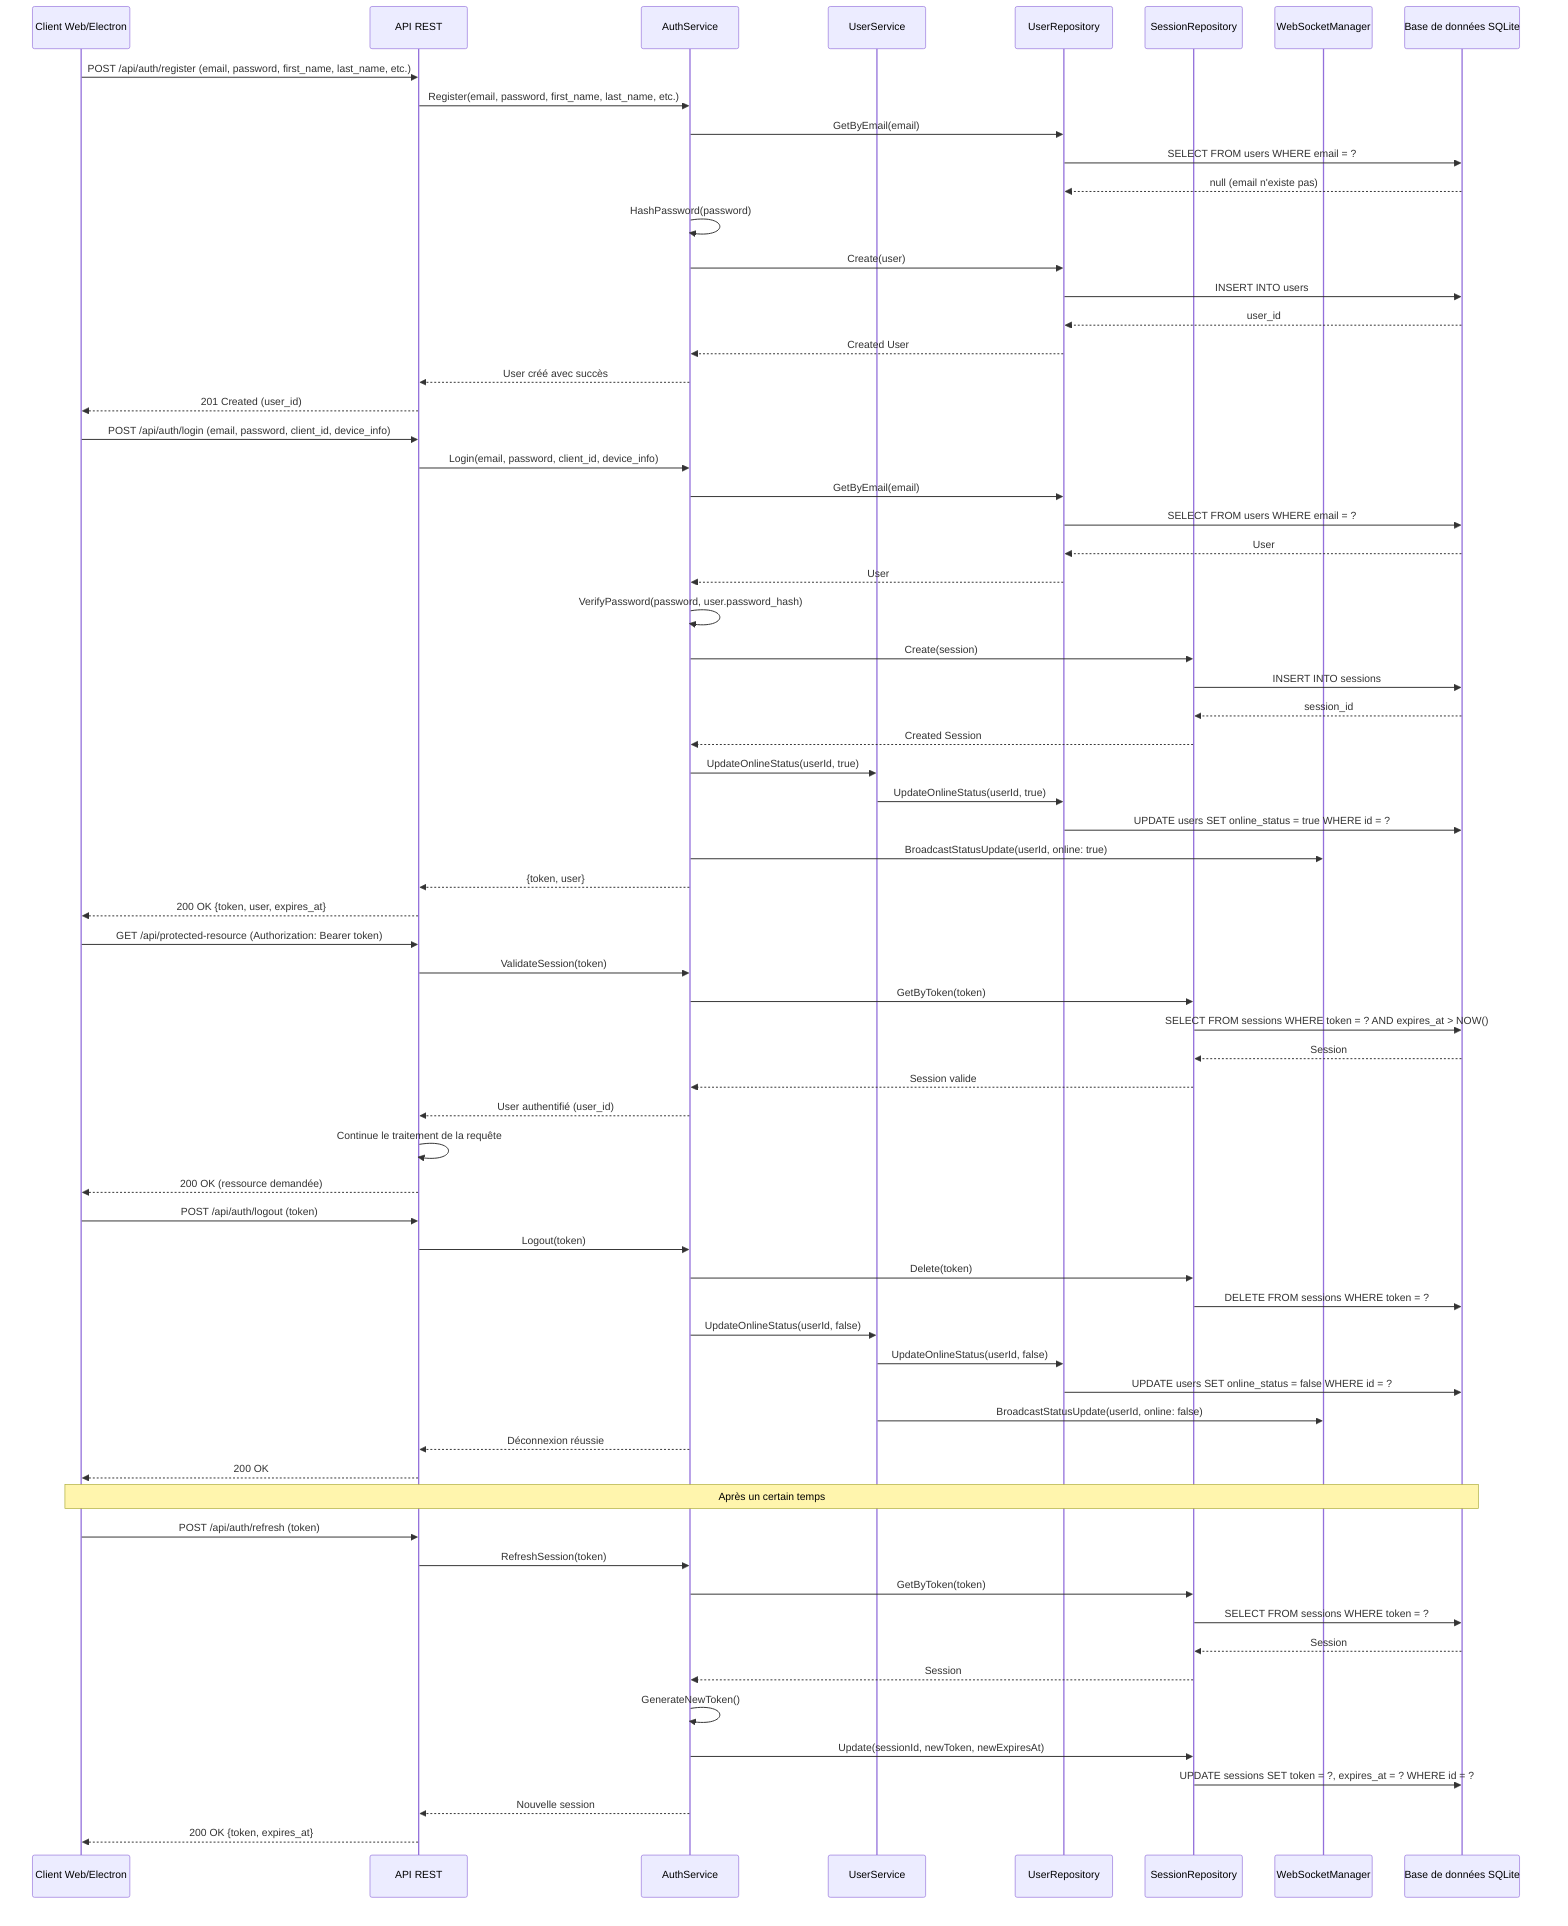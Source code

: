 sequenceDiagram
    participant Client as Client Web/Electron
    participant API as API REST
    participant AS as AuthService
    participant US as UserService
    participant UR as UserRepository
    participant SR as SessionRepository
    participant WSM as WebSocketManager
    participant DB as Base de données SQLite

    %% Phase 1: Inscription
    Client->>API: POST /api/auth/register (email, password, first_name, last_name, etc.)
    API->>AS: Register(email, password, first_name, last_name, etc.)
    AS->>UR: GetByEmail(email)
    UR->>DB: SELECT FROM users WHERE email = ?
    DB-->>UR: null (email n'existe pas)
    AS->>AS: HashPassword(password)
    AS->>UR: Create(user)
    UR->>DB: INSERT INTO users
    DB-->>UR: user_id
    UR-->>AS: Created User
    AS-->>API: User créé avec succès
    API-->>Client: 201 Created (user_id)

    %% Phase 2: Connexion
    Client->>API: POST /api/auth/login (email, password, client_id, device_info)
    API->>AS: Login(email, password, client_id, device_info)
    AS->>UR: GetByEmail(email)
    UR->>DB: SELECT FROM users WHERE email = ?
    DB-->>UR: User
    UR-->>AS: User
    AS->>AS: VerifyPassword(password, user.password_hash)
    AS->>SR: Create(session)
    SR->>DB: INSERT INTO sessions
    DB-->>SR: session_id
    SR-->>AS: Created Session
    AS->>US: UpdateOnlineStatus(userId, true)
    US->>UR: UpdateOnlineStatus(userId, true)
    UR->>DB: UPDATE users SET online_status = true WHERE id = ?
    AS->>WSM: BroadcastStatusUpdate(userId, online: true)
    AS-->>API: {token, user}
    API-->>Client: 200 OK {token, user, expires_at}

    %% Phase 3: Validation de session lors des requêtes
    Client->>API: GET /api/protected-resource (Authorization: Bearer token)
    API->>AS: ValidateSession(token)
    AS->>SR: GetByToken(token)
    SR->>DB: SELECT FROM sessions WHERE token = ? AND expires_at > NOW()
    DB-->>SR: Session
    SR-->>AS: Session valide
    AS-->>API: User authentifié (user_id)
    API->>API: Continue le traitement de la requête
    API-->>Client: 200 OK (ressource demandée)
    
    %% Phase 4: Déconnexion
    Client->>API: POST /api/auth/logout (token)
    API->>AS: Logout(token)
    AS->>SR: Delete(token)
    SR->>DB: DELETE FROM sessions WHERE token = ?
    AS->>US: UpdateOnlineStatus(userId, false)
    US->>UR: UpdateOnlineStatus(userId, false)
    UR->>DB: UPDATE users SET online_status = false WHERE id = ?
    US->>WSM: BroadcastStatusUpdate(userId, online: false)
    AS-->>API: Déconnexion réussie
    API-->>Client: 200 OK

    %% Phase 5: Expiration/Rafraîchissement de session
    Note over Client,DB: Après un certain temps
    Client->>API: POST /api/auth/refresh (token)
    API->>AS: RefreshSession(token)
    AS->>SR: GetByToken(token)
    SR->>DB: SELECT FROM sessions WHERE token = ?
    DB-->>SR: Session
    SR-->>AS: Session
    AS->>AS: GenerateNewToken()
    AS->>SR: Update(sessionId, newToken, newExpiresAt)
    SR->>DB: UPDATE sessions SET token = ?, expires_at = ? WHERE id = ?
    AS-->>API: Nouvelle session
    API-->>Client: 200 OK {token, expires_at}